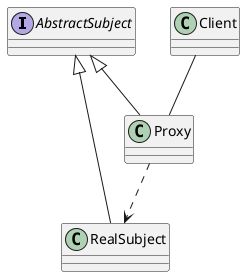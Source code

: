 @startuml
'https://plantuml.com/class-diagram

interface AbstractSubject

AbstractSubject <|-- RealSubject
AbstractSubject <|-- Proxy
Proxy ..> RealSubject
Client -- Proxy


@enduml